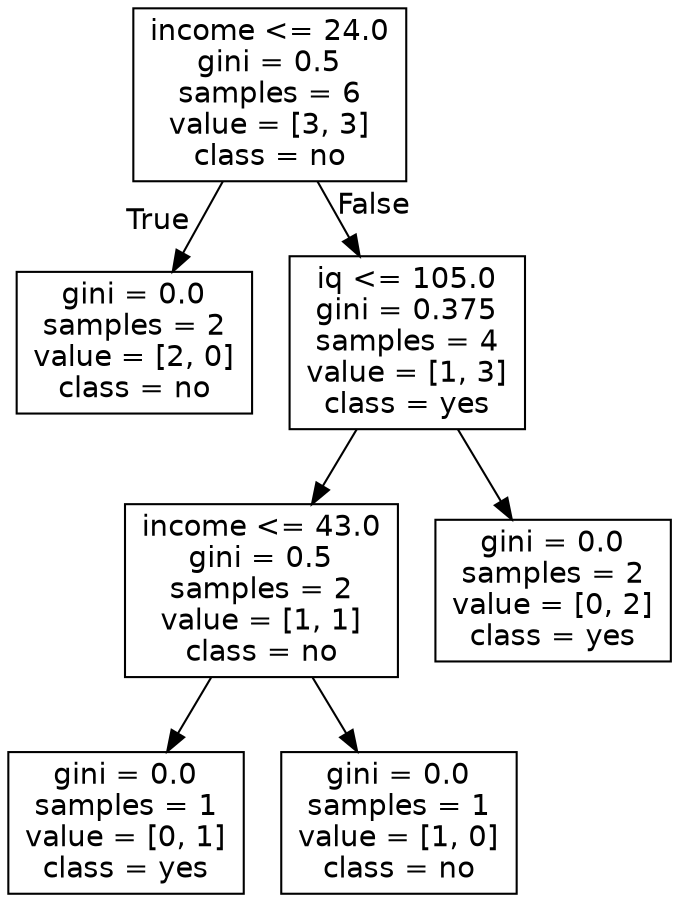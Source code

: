 digraph Tree {
node [shape=box, fontname="helvetica"] ;
edge [fontname="helvetica"] ;
0 [label="income <= 24.0\ngini = 0.5\nsamples = 6\nvalue = [3, 3]\nclass = no"] ;
1 [label="gini = 0.0\nsamples = 2\nvalue = [2, 0]\nclass = no"] ;
0 -> 1 [labeldistance=2.5, labelangle=45, headlabel="True"] ;
2 [label="iq <= 105.0\ngini = 0.375\nsamples = 4\nvalue = [1, 3]\nclass = yes"] ;
0 -> 2 [labeldistance=2.5, labelangle=-45, headlabel="False"] ;
3 [label="income <= 43.0\ngini = 0.5\nsamples = 2\nvalue = [1, 1]\nclass = no"] ;
2 -> 3 ;
4 [label="gini = 0.0\nsamples = 1\nvalue = [0, 1]\nclass = yes"] ;
3 -> 4 ;
5 [label="gini = 0.0\nsamples = 1\nvalue = [1, 0]\nclass = no"] ;
3 -> 5 ;
6 [label="gini = 0.0\nsamples = 2\nvalue = [0, 2]\nclass = yes"] ;
2 -> 6 ;
}